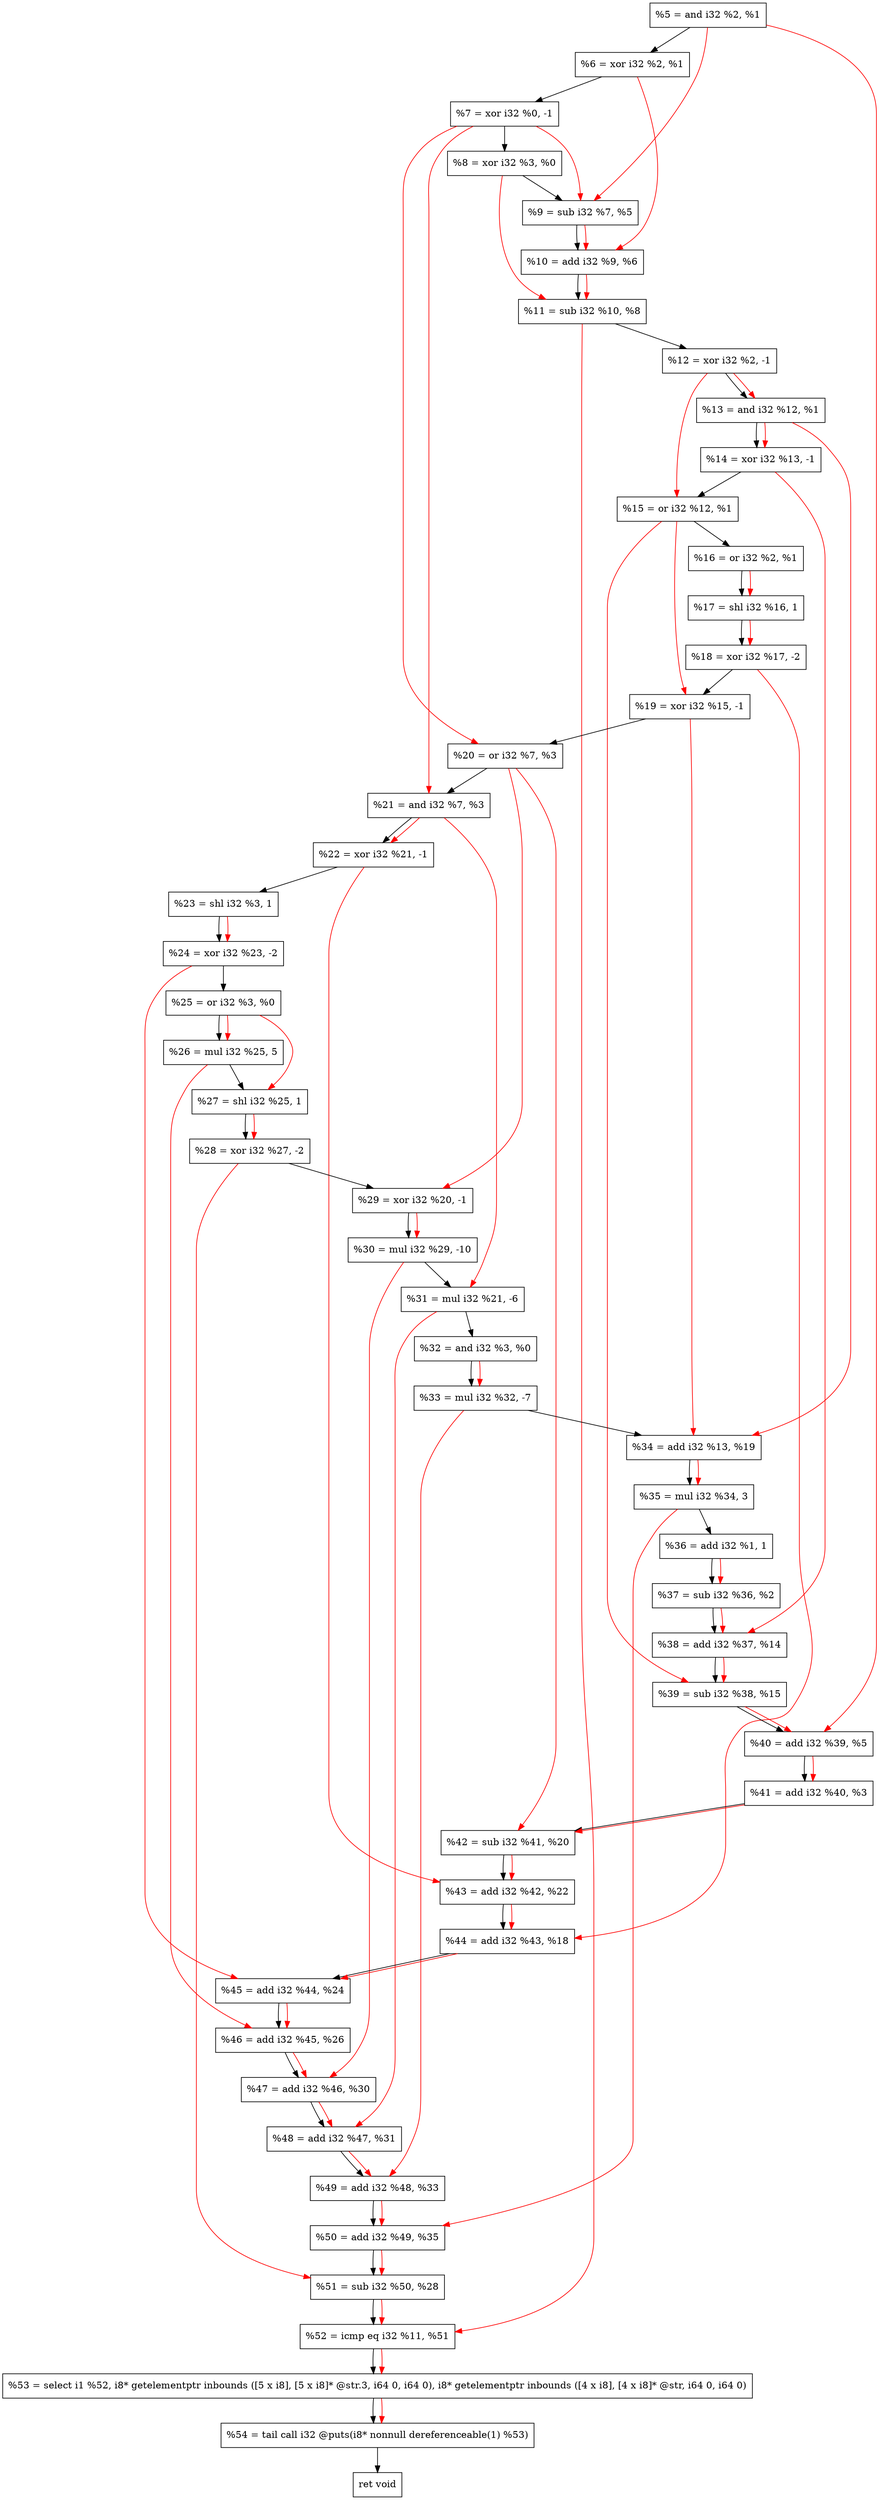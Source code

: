 digraph "DFG for'crackme' function" {
	Node0x1970760[shape=record, label="  %5 = and i32 %2, %1"];
	Node0x19707d0[shape=record, label="  %6 = xor i32 %2, %1"];
	Node0x1970e50[shape=record, label="  %7 = xor i32 %0, -1"];
	Node0x1970ec0[shape=record, label="  %8 = xor i32 %3, %0"];
	Node0x1970f30[shape=record, label="  %9 = sub i32 %7, %5"];
	Node0x1970fa0[shape=record, label="  %10 = add i32 %9, %6"];
	Node0x1971010[shape=record, label="  %11 = sub i32 %10, %8"];
	Node0x1971080[shape=record, label="  %12 = xor i32 %2, -1"];
	Node0x19710f0[shape=record, label="  %13 = and i32 %12, %1"];
	Node0x1971160[shape=record, label="  %14 = xor i32 %13, -1"];
	Node0x19711d0[shape=record, label="  %15 = or i32 %12, %1"];
	Node0x1971240[shape=record, label="  %16 = or i32 %2, %1"];
	Node0x19712e0[shape=record, label="  %17 = shl i32 %16, 1"];
	Node0x1971380[shape=record, label="  %18 = xor i32 %17, -2"];
	Node0x19713f0[shape=record, label="  %19 = xor i32 %15, -1"];
	Node0x1971460[shape=record, label="  %20 = or i32 %7, %3"];
	Node0x19714d0[shape=record, label="  %21 = and i32 %7, %3"];
	Node0x1971540[shape=record, label="  %22 = xor i32 %21, -1"];
	Node0x19715b0[shape=record, label="  %23 = shl i32 %3, 1"];
	Node0x1971620[shape=record, label="  %24 = xor i32 %23, -2"];
	Node0x1971690[shape=record, label="  %25 = or i32 %3, %0"];
	Node0x1971730[shape=record, label="  %26 = mul i32 %25, 5"];
	Node0x19717a0[shape=record, label="  %27 = shl i32 %25, 1"];
	Node0x1971810[shape=record, label="  %28 = xor i32 %27, -2"];
	Node0x1971880[shape=record, label="  %29 = xor i32 %20, -1"];
	Node0x1971920[shape=record, label="  %30 = mul i32 %29, -10"];
	Node0x19719c0[shape=record, label="  %31 = mul i32 %21, -6"];
	Node0x1971a30[shape=record, label="  %32 = and i32 %3, %0"];
	Node0x1971ce0[shape=record, label="  %33 = mul i32 %32, -7"];
	Node0x1971d50[shape=record, label="  %34 = add i32 %13, %19"];
	Node0x1971df0[shape=record, label="  %35 = mul i32 %34, 3"];
	Node0x1971e60[shape=record, label="  %36 = add i32 %1, 1"];
	Node0x1971ed0[shape=record, label="  %37 = sub i32 %36, %2"];
	Node0x1971f40[shape=record, label="  %38 = add i32 %37, %14"];
	Node0x1971fb0[shape=record, label="  %39 = sub i32 %38, %15"];
	Node0x1972020[shape=record, label="  %40 = add i32 %39, %5"];
	Node0x1972090[shape=record, label="  %41 = add i32 %40, %3"];
	Node0x1972100[shape=record, label="  %42 = sub i32 %41, %20"];
	Node0x1972170[shape=record, label="  %43 = add i32 %42, %22"];
	Node0x19721e0[shape=record, label="  %44 = add i32 %43, %18"];
	Node0x1972250[shape=record, label="  %45 = add i32 %44, %24"];
	Node0x19722c0[shape=record, label="  %46 = add i32 %45, %26"];
	Node0x1972330[shape=record, label="  %47 = add i32 %46, %30"];
	Node0x19723a0[shape=record, label="  %48 = add i32 %47, %31"];
	Node0x1972410[shape=record, label="  %49 = add i32 %48, %33"];
	Node0x1972480[shape=record, label="  %50 = add i32 %49, %35"];
	Node0x19724f0[shape=record, label="  %51 = sub i32 %50, %28"];
	Node0x1972560[shape=record, label="  %52 = icmp eq i32 %11, %51"];
	Node0x1911268[shape=record, label="  %53 = select i1 %52, i8* getelementptr inbounds ([5 x i8], [5 x i8]* @str.3, i64 0, i64 0), i8* getelementptr inbounds ([4 x i8], [4 x i8]* @str, i64 0, i64 0)"];
	Node0x1972a00[shape=record, label="  %54 = tail call i32 @puts(i8* nonnull dereferenceable(1) %53)"];
	Node0x1972a50[shape=record, label="  ret void"];
	Node0x1970760 -> Node0x19707d0;
	Node0x19707d0 -> Node0x1970e50;
	Node0x1970e50 -> Node0x1970ec0;
	Node0x1970ec0 -> Node0x1970f30;
	Node0x1970f30 -> Node0x1970fa0;
	Node0x1970fa0 -> Node0x1971010;
	Node0x1971010 -> Node0x1971080;
	Node0x1971080 -> Node0x19710f0;
	Node0x19710f0 -> Node0x1971160;
	Node0x1971160 -> Node0x19711d0;
	Node0x19711d0 -> Node0x1971240;
	Node0x1971240 -> Node0x19712e0;
	Node0x19712e0 -> Node0x1971380;
	Node0x1971380 -> Node0x19713f0;
	Node0x19713f0 -> Node0x1971460;
	Node0x1971460 -> Node0x19714d0;
	Node0x19714d0 -> Node0x1971540;
	Node0x1971540 -> Node0x19715b0;
	Node0x19715b0 -> Node0x1971620;
	Node0x1971620 -> Node0x1971690;
	Node0x1971690 -> Node0x1971730;
	Node0x1971730 -> Node0x19717a0;
	Node0x19717a0 -> Node0x1971810;
	Node0x1971810 -> Node0x1971880;
	Node0x1971880 -> Node0x1971920;
	Node0x1971920 -> Node0x19719c0;
	Node0x19719c0 -> Node0x1971a30;
	Node0x1971a30 -> Node0x1971ce0;
	Node0x1971ce0 -> Node0x1971d50;
	Node0x1971d50 -> Node0x1971df0;
	Node0x1971df0 -> Node0x1971e60;
	Node0x1971e60 -> Node0x1971ed0;
	Node0x1971ed0 -> Node0x1971f40;
	Node0x1971f40 -> Node0x1971fb0;
	Node0x1971fb0 -> Node0x1972020;
	Node0x1972020 -> Node0x1972090;
	Node0x1972090 -> Node0x1972100;
	Node0x1972100 -> Node0x1972170;
	Node0x1972170 -> Node0x19721e0;
	Node0x19721e0 -> Node0x1972250;
	Node0x1972250 -> Node0x19722c0;
	Node0x19722c0 -> Node0x1972330;
	Node0x1972330 -> Node0x19723a0;
	Node0x19723a0 -> Node0x1972410;
	Node0x1972410 -> Node0x1972480;
	Node0x1972480 -> Node0x19724f0;
	Node0x19724f0 -> Node0x1972560;
	Node0x1972560 -> Node0x1911268;
	Node0x1911268 -> Node0x1972a00;
	Node0x1972a00 -> Node0x1972a50;
edge [color=red]
	Node0x1970e50 -> Node0x1970f30;
	Node0x1970760 -> Node0x1970f30;
	Node0x1970f30 -> Node0x1970fa0;
	Node0x19707d0 -> Node0x1970fa0;
	Node0x1970fa0 -> Node0x1971010;
	Node0x1970ec0 -> Node0x1971010;
	Node0x1971080 -> Node0x19710f0;
	Node0x19710f0 -> Node0x1971160;
	Node0x1971080 -> Node0x19711d0;
	Node0x1971240 -> Node0x19712e0;
	Node0x19712e0 -> Node0x1971380;
	Node0x19711d0 -> Node0x19713f0;
	Node0x1970e50 -> Node0x1971460;
	Node0x1970e50 -> Node0x19714d0;
	Node0x19714d0 -> Node0x1971540;
	Node0x19715b0 -> Node0x1971620;
	Node0x1971690 -> Node0x1971730;
	Node0x1971690 -> Node0x19717a0;
	Node0x19717a0 -> Node0x1971810;
	Node0x1971460 -> Node0x1971880;
	Node0x1971880 -> Node0x1971920;
	Node0x19714d0 -> Node0x19719c0;
	Node0x1971a30 -> Node0x1971ce0;
	Node0x19710f0 -> Node0x1971d50;
	Node0x19713f0 -> Node0x1971d50;
	Node0x1971d50 -> Node0x1971df0;
	Node0x1971e60 -> Node0x1971ed0;
	Node0x1971ed0 -> Node0x1971f40;
	Node0x1971160 -> Node0x1971f40;
	Node0x1971f40 -> Node0x1971fb0;
	Node0x19711d0 -> Node0x1971fb0;
	Node0x1971fb0 -> Node0x1972020;
	Node0x1970760 -> Node0x1972020;
	Node0x1972020 -> Node0x1972090;
	Node0x1972090 -> Node0x1972100;
	Node0x1971460 -> Node0x1972100;
	Node0x1972100 -> Node0x1972170;
	Node0x1971540 -> Node0x1972170;
	Node0x1972170 -> Node0x19721e0;
	Node0x1971380 -> Node0x19721e0;
	Node0x19721e0 -> Node0x1972250;
	Node0x1971620 -> Node0x1972250;
	Node0x1972250 -> Node0x19722c0;
	Node0x1971730 -> Node0x19722c0;
	Node0x19722c0 -> Node0x1972330;
	Node0x1971920 -> Node0x1972330;
	Node0x1972330 -> Node0x19723a0;
	Node0x19719c0 -> Node0x19723a0;
	Node0x19723a0 -> Node0x1972410;
	Node0x1971ce0 -> Node0x1972410;
	Node0x1972410 -> Node0x1972480;
	Node0x1971df0 -> Node0x1972480;
	Node0x1972480 -> Node0x19724f0;
	Node0x1971810 -> Node0x19724f0;
	Node0x1971010 -> Node0x1972560;
	Node0x19724f0 -> Node0x1972560;
	Node0x1972560 -> Node0x1911268;
	Node0x1911268 -> Node0x1972a00;
}
